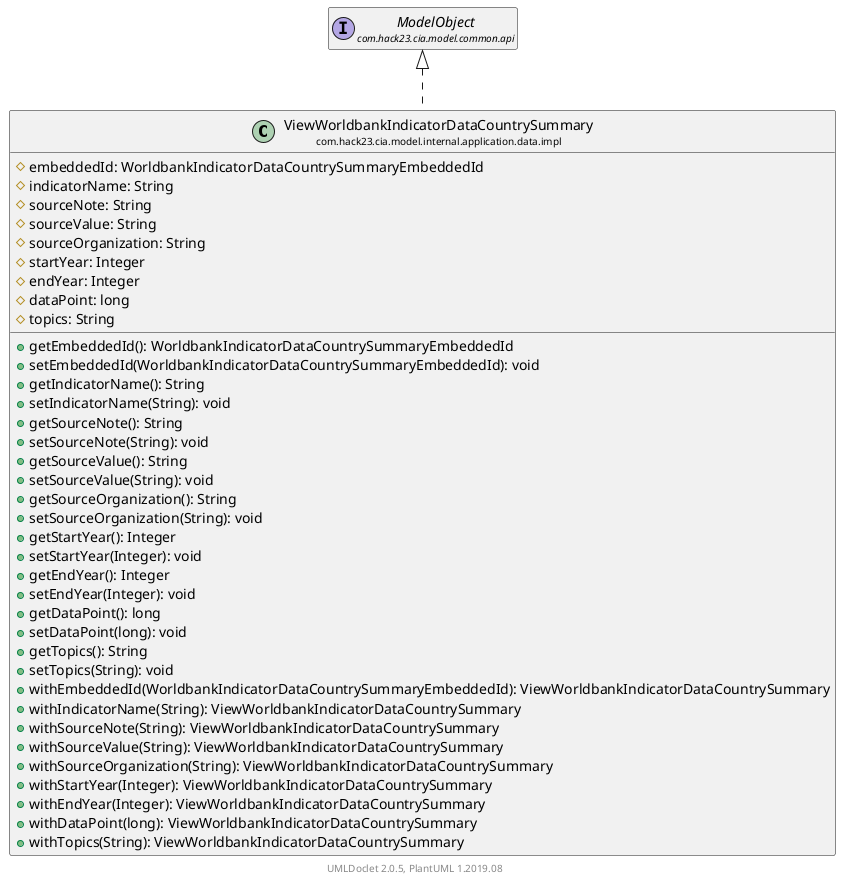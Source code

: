 @startuml
    set namespaceSeparator none
    hide empty fields
    hide empty methods

    class "<size:14>ViewWorldbankIndicatorDataCountrySummary\n<size:10>com.hack23.cia.model.internal.application.data.impl" as com.hack23.cia.model.internal.application.data.impl.ViewWorldbankIndicatorDataCountrySummary [[ViewWorldbankIndicatorDataCountrySummary.html]] {
        #embeddedId: WorldbankIndicatorDataCountrySummaryEmbeddedId
        #indicatorName: String
        #sourceNote: String
        #sourceValue: String
        #sourceOrganization: String
        #startYear: Integer
        #endYear: Integer
        #dataPoint: long
        #topics: String
        +getEmbeddedId(): WorldbankIndicatorDataCountrySummaryEmbeddedId
        +setEmbeddedId(WorldbankIndicatorDataCountrySummaryEmbeddedId): void
        +getIndicatorName(): String
        +setIndicatorName(String): void
        +getSourceNote(): String
        +setSourceNote(String): void
        +getSourceValue(): String
        +setSourceValue(String): void
        +getSourceOrganization(): String
        +setSourceOrganization(String): void
        +getStartYear(): Integer
        +setStartYear(Integer): void
        +getEndYear(): Integer
        +setEndYear(Integer): void
        +getDataPoint(): long
        +setDataPoint(long): void
        +getTopics(): String
        +setTopics(String): void
        +withEmbeddedId(WorldbankIndicatorDataCountrySummaryEmbeddedId): ViewWorldbankIndicatorDataCountrySummary
        +withIndicatorName(String): ViewWorldbankIndicatorDataCountrySummary
        +withSourceNote(String): ViewWorldbankIndicatorDataCountrySummary
        +withSourceValue(String): ViewWorldbankIndicatorDataCountrySummary
        +withSourceOrganization(String): ViewWorldbankIndicatorDataCountrySummary
        +withStartYear(Integer): ViewWorldbankIndicatorDataCountrySummary
        +withEndYear(Integer): ViewWorldbankIndicatorDataCountrySummary
        +withDataPoint(long): ViewWorldbankIndicatorDataCountrySummary
        +withTopics(String): ViewWorldbankIndicatorDataCountrySummary
    }

    interface "<size:14>ModelObject\n<size:10>com.hack23.cia.model.common.api" as com.hack23.cia.model.common.api.ModelObject

    com.hack23.cia.model.common.api.ModelObject <|.. com.hack23.cia.model.internal.application.data.impl.ViewWorldbankIndicatorDataCountrySummary

    center footer UMLDoclet 2.0.5, PlantUML 1.2019.08
@enduml
